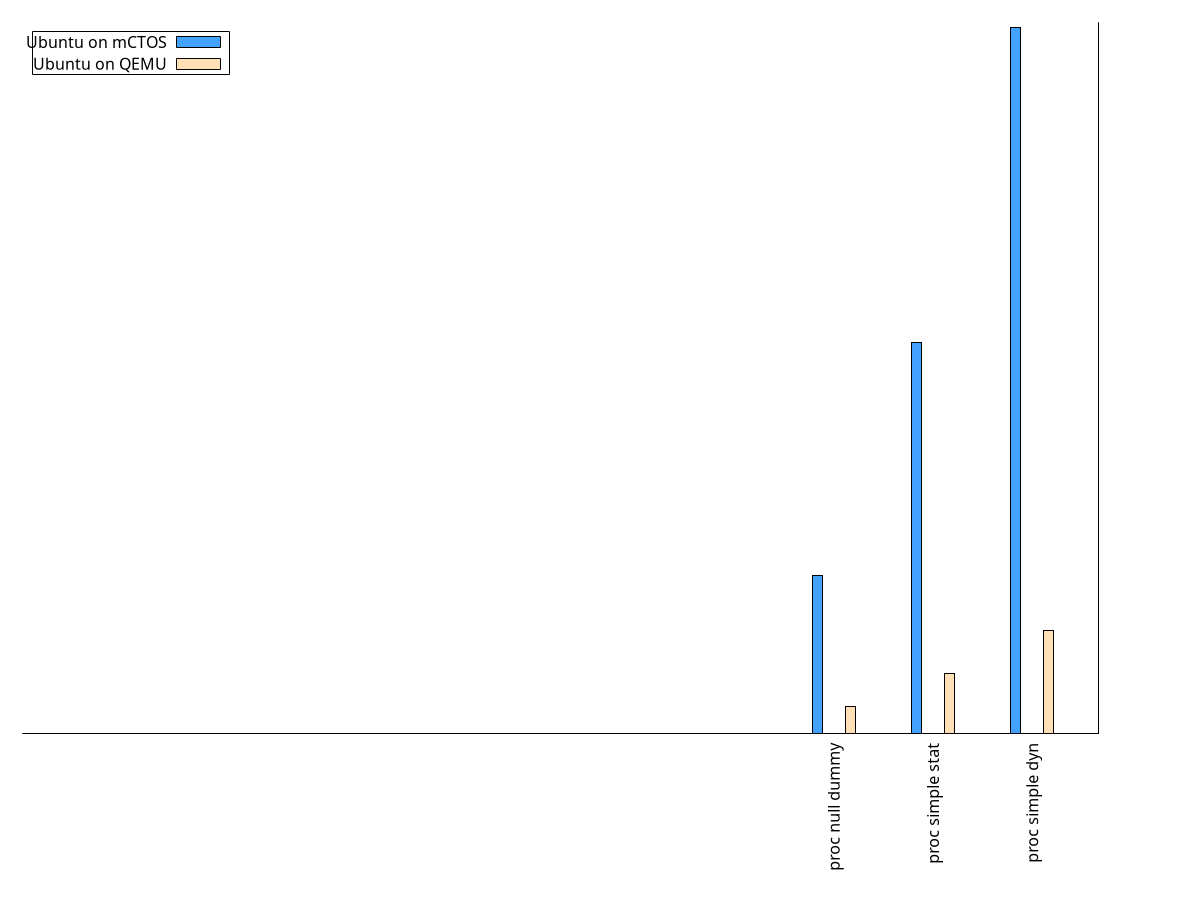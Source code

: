 set terminal aqua font "CMU-Sans-Serif,22"
set termoption dashed

set style line 10 lt 2 lc rgb "gray" lw 1
set grid y2tics  ls 10
set border 9

set style line 1 lt 1 lw 1 lc rgb "#44A2FF"
set style line 2 lt 1 lw 1 lc rgb "#FFE0B6"

unset ytics
set xtics scale 0
unset x2tics
set ytics scale 0
set ytics format ""
set y2tics rotate

set xtic rotate by -270 ( "proc null dummy" 1.5,  "proc simple stat" 4.5, "proc simple dyn" 7.5 )

set key box left

set y2tics out ("0" 0, "1" 1, "2" 2, "3" 3, "4" 4, "5" 5, "ns" 6)


set yrange [0:6]
set xrange [ -23:9.5 ]
set boxwidth .3
set style fill solid border -1

# set label "Deleting 10,000 files" at graph .05, .5 rotate 

plot "-" using 1:2 title "Ubuntu on mCTOS" with boxes ls 1 fs solid border lc rgbcolor "black", \
     "-"  using 1:2 title "Ubuntu on QEMU" with boxes  ls 2 fs solid border lc rgbcolor "black"

1 1.33114
4 3.30096
7 5.95832
e
2 0.2294
5 0.50723
8 0.87389
e
 


